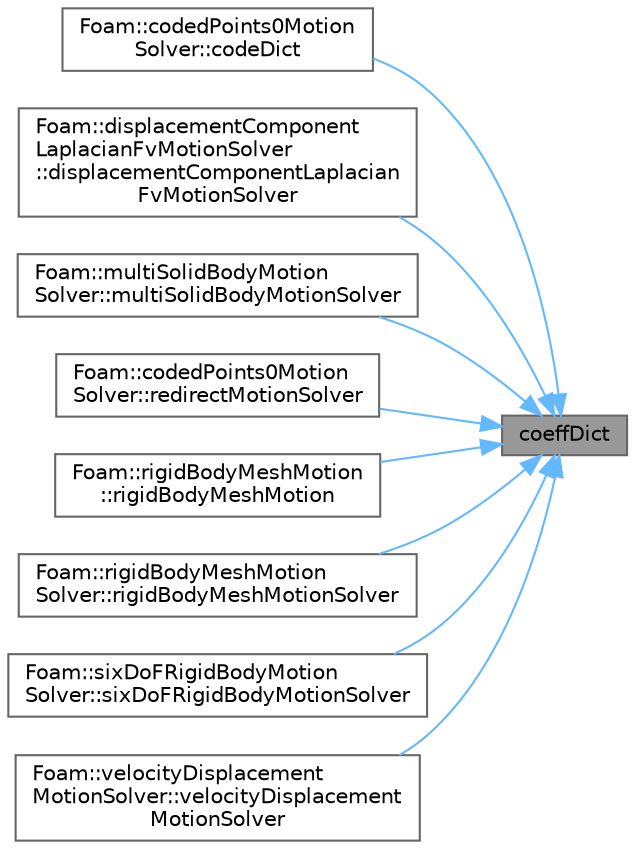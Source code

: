 digraph "coeffDict"
{
 // LATEX_PDF_SIZE
  bgcolor="transparent";
  edge [fontname=Helvetica,fontsize=10,labelfontname=Helvetica,labelfontsize=10];
  node [fontname=Helvetica,fontsize=10,shape=box,height=0.2,width=0.4];
  rankdir="RL";
  Node1 [id="Node000001",label="coeffDict",height=0.2,width=0.4,color="gray40", fillcolor="grey60", style="filled", fontcolor="black",tooltip=" "];
  Node1 -> Node2 [id="edge1_Node000001_Node000002",dir="back",color="steelblue1",style="solid",tooltip=" "];
  Node2 [id="Node000002",label="Foam::codedPoints0Motion\lSolver::codeDict",height=0.2,width=0.4,color="grey40", fillcolor="white", style="filled",URL="$classFoam_1_1codedPoints0MotionSolver.html#ab2bed3a5732586e2cef84d9cc52586b4",tooltip=" "];
  Node1 -> Node3 [id="edge2_Node000001_Node000003",dir="back",color="steelblue1",style="solid",tooltip=" "];
  Node3 [id="Node000003",label="Foam::displacementComponent\lLaplacianFvMotionSolver\l::displacementComponentLaplacian\lFvMotionSolver",height=0.2,width=0.4,color="grey40", fillcolor="white", style="filled",URL="$classFoam_1_1displacementComponentLaplacianFvMotionSolver.html#a38dfb8b3bda454c35759417fa3894249",tooltip=" "];
  Node1 -> Node4 [id="edge3_Node000001_Node000004",dir="back",color="steelblue1",style="solid",tooltip=" "];
  Node4 [id="Node000004",label="Foam::multiSolidBodyMotion\lSolver::multiSolidBodyMotionSolver",height=0.2,width=0.4,color="grey40", fillcolor="white", style="filled",URL="$classFoam_1_1multiSolidBodyMotionSolver.html#a3168992b8211aaa561655a5f866aeffb",tooltip=" "];
  Node1 -> Node5 [id="edge4_Node000001_Node000005",dir="back",color="steelblue1",style="solid",tooltip=" "];
  Node5 [id="Node000005",label="Foam::codedPoints0Motion\lSolver::redirectMotionSolver",height=0.2,width=0.4,color="grey40", fillcolor="white", style="filled",URL="$classFoam_1_1codedPoints0MotionSolver.html#a63fc0790360292067efbc686cf9b79cb",tooltip=" "];
  Node1 -> Node6 [id="edge5_Node000001_Node000006",dir="back",color="steelblue1",style="solid",tooltip=" "];
  Node6 [id="Node000006",label="Foam::rigidBodyMeshMotion\l::rigidBodyMeshMotion",height=0.2,width=0.4,color="grey40", fillcolor="white", style="filled",URL="$classFoam_1_1rigidBodyMeshMotion.html#a04985919a39d6257ccaeeb395922e32c",tooltip=" "];
  Node1 -> Node7 [id="edge6_Node000001_Node000007",dir="back",color="steelblue1",style="solid",tooltip=" "];
  Node7 [id="Node000007",label="Foam::rigidBodyMeshMotion\lSolver::rigidBodyMeshMotionSolver",height=0.2,width=0.4,color="grey40", fillcolor="white", style="filled",URL="$classFoam_1_1rigidBodyMeshMotionSolver.html#a92d25a3878d84611497b25bb34c8d0f8",tooltip=" "];
  Node1 -> Node8 [id="edge7_Node000001_Node000008",dir="back",color="steelblue1",style="solid",tooltip=" "];
  Node8 [id="Node000008",label="Foam::sixDoFRigidBodyMotion\lSolver::sixDoFRigidBodyMotionSolver",height=0.2,width=0.4,color="grey40", fillcolor="white", style="filled",URL="$classFoam_1_1sixDoFRigidBodyMotionSolver.html#a2b573e859751656bf3a214555cf1976e",tooltip=" "];
  Node1 -> Node9 [id="edge8_Node000001_Node000009",dir="back",color="steelblue1",style="solid",tooltip=" "];
  Node9 [id="Node000009",label="Foam::velocityDisplacement\lMotionSolver::velocityDisplacement\lMotionSolver",height=0.2,width=0.4,color="grey40", fillcolor="white", style="filled",URL="$classFoam_1_1velocityDisplacementMotionSolver.html#a70a3aa6d91308d7040e47239c89fb7db",tooltip=" "];
}
